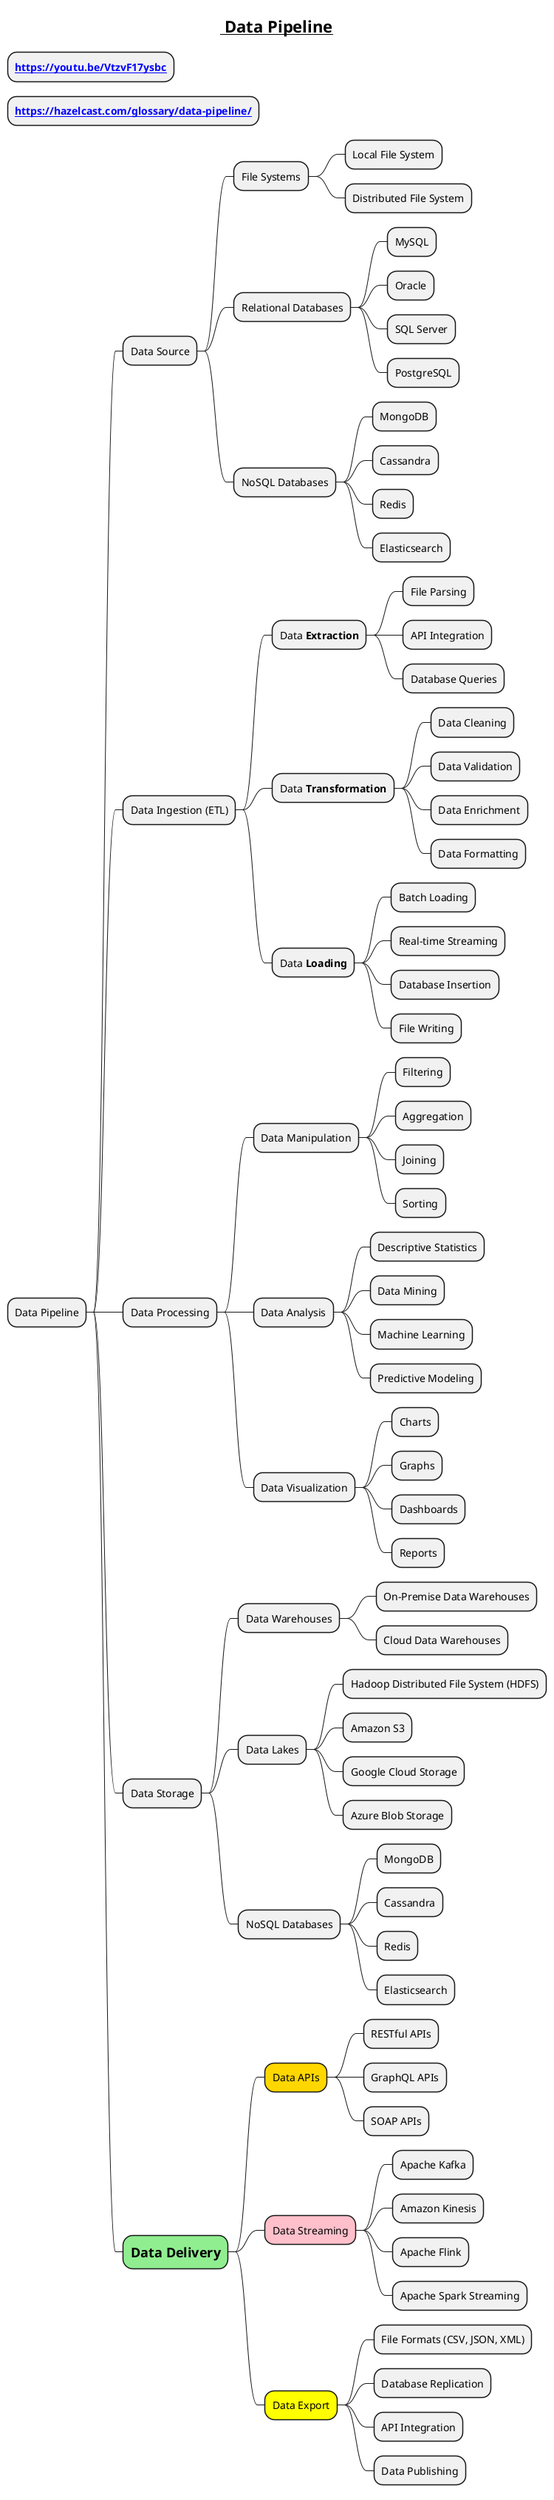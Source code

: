 @startmindmap
title =__ Data Pipeline__

* **[[https://youtu.be/VtzvF17ysbc  ]]**
* **[[https://hazelcast.com/glossary/data-pipeline/]]**

* Data Pipeline
** Data Source
*** File Systems
**** Local File System
**** Distributed File System
*** Relational Databases
**** MySQL
**** Oracle
**** SQL Server
**** PostgreSQL
*** NoSQL Databases
**** MongoDB
**** Cassandra
**** Redis
**** Elasticsearch
** Data Ingestion (ETL)
*** Data **Extraction**
**** File Parsing
**** API Integration
**** Database Queries
*** Data **Transformation**
**** Data Cleaning
**** Data Validation
**** Data Enrichment
**** Data Formatting
*** Data **Loading**
**** Batch Loading
**** Real-time Streaming
**** Database Insertion
**** File Writing
** Data Processing
*** Data Manipulation
**** Filtering
**** Aggregation
**** Joining
**** Sorting
*** Data Analysis
**** Descriptive Statistics
**** Data Mining
**** Machine Learning
**** Predictive Modeling
*** Data Visualization
**** Charts
**** Graphs
**** Dashboards
**** Reports
** Data Storage
*** Data Warehouses
**** On-Premise Data Warehouses
**** Cloud Data Warehouses
*** Data Lakes
**** Hadoop Distributed File System (HDFS)
**** Amazon S3
**** Google Cloud Storage
**** Azure Blob Storage
*** NoSQL Databases
**** MongoDB
**** Cassandra
**** Redis
**** Elasticsearch
**[#lightgreen] =Data Delivery
***[#gold] Data APIs
**** RESTful APIs
**** GraphQL APIs
**** SOAP APIs
***[#pink] Data Streaming
**** Apache Kafka
**** Amazon Kinesis
**** Apache Flink
**** Apache Spark Streaming
***[#yellow] Data Export
**** File Formats (CSV, JSON, XML)
**** Database Replication
**** API Integration
**** Data Publishing
@endmindmap
